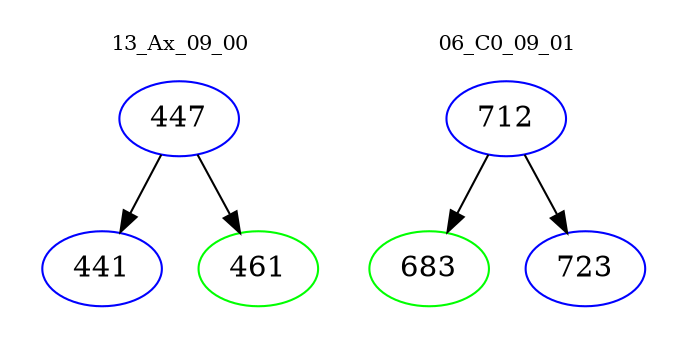digraph{
subgraph cluster_0 {
color = white
label = "13_Ax_09_00";
fontsize=10;
T0_447 [label="447", color="blue"]
T0_447 -> T0_441 [color="black"]
T0_441 [label="441", color="blue"]
T0_447 -> T0_461 [color="black"]
T0_461 [label="461", color="green"]
}
subgraph cluster_1 {
color = white
label = "06_C0_09_01";
fontsize=10;
T1_712 [label="712", color="blue"]
T1_712 -> T1_683 [color="black"]
T1_683 [label="683", color="green"]
T1_712 -> T1_723 [color="black"]
T1_723 [label="723", color="blue"]
}
}
